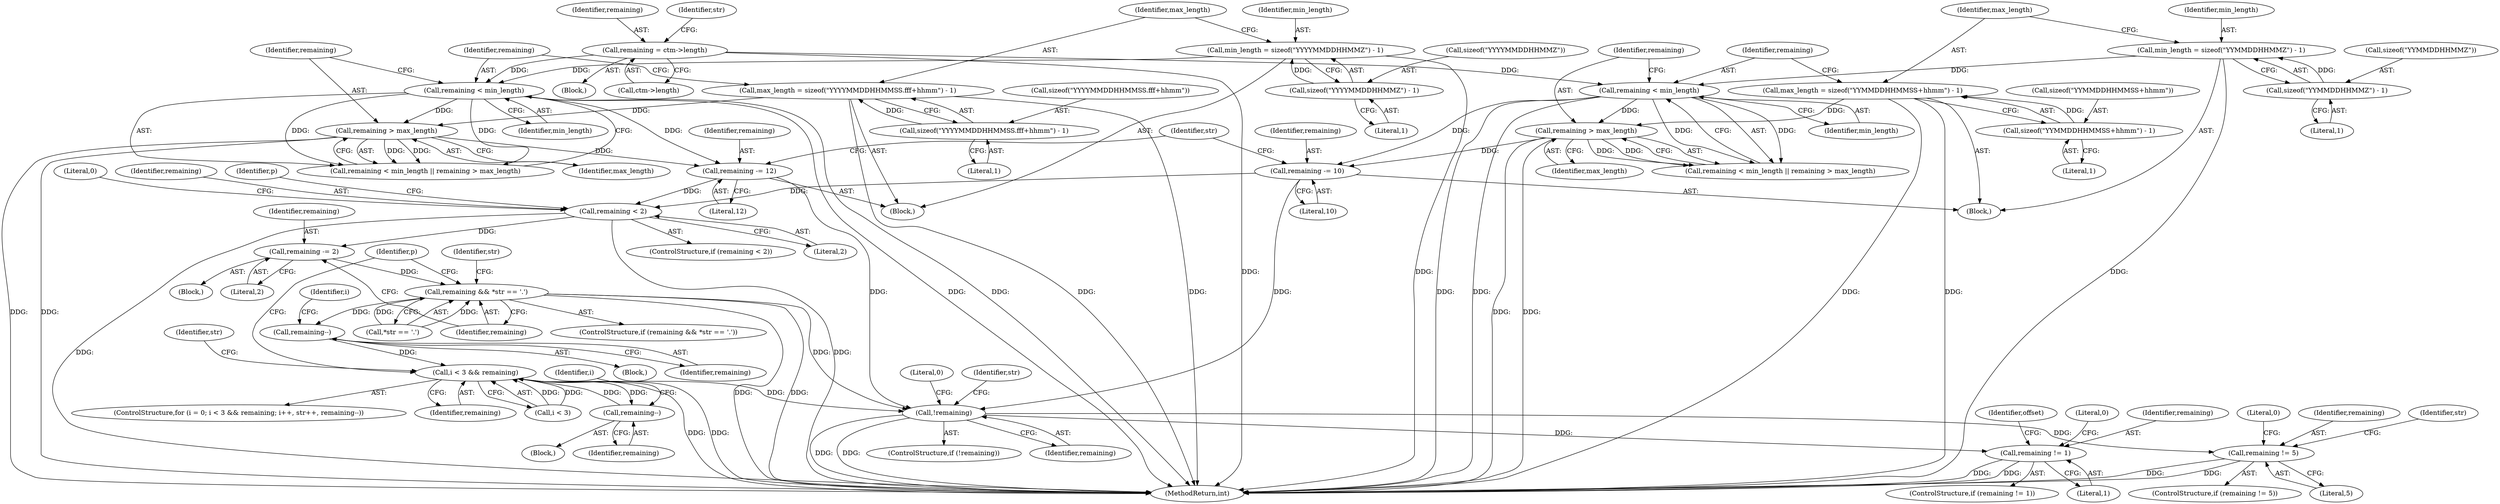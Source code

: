 digraph "0_openssl_f48b83b4fb7d6689584cf25f61ca63a4891f5b11@API" {
"1000269" [label="(Call,remaining -= 2)"];
"1000250" [label="(Call,remaining < 2)"];
"1000218" [label="(Call,remaining -= 12)"];
"1000200" [label="(Call,remaining < min_length)"];
"1000126" [label="(Call,remaining = ctm->length)"];
"1000185" [label="(Call,min_length = sizeof(\"YYYYMMDDHHMMZ\") - 1)"];
"1000187" [label="(Call,sizeof(\"YYYYMMDDHHMMZ\") - 1)"];
"1000203" [label="(Call,remaining > max_length)"];
"1000192" [label="(Call,max_length = sizeof(\"YYYYMMDDHHMMSS.fff+hhmm\") - 1)"];
"1000194" [label="(Call,sizeof(\"YYYYMMDDHHMMSS.fff+hhmm\") - 1)"];
"1000179" [label="(Call,remaining -= 10)"];
"1000161" [label="(Call,remaining < min_length)"];
"1000146" [label="(Call,min_length = sizeof(\"YYMMDDHHMMZ\") - 1)"];
"1000148" [label="(Call,sizeof(\"YYMMDDHHMMZ\") - 1)"];
"1000164" [label="(Call,remaining > max_length)"];
"1000153" [label="(Call,max_length = sizeof(\"YYMMDDHHMMSS+hhmm\") - 1)"];
"1000155" [label="(Call,sizeof(\"YYMMDDHHMMSS+hhmm\") - 1)"];
"1000273" [label="(Call,remaining && *str == '.')"];
"1000282" [label="(Call,remaining--)"];
"1000288" [label="(Call,i < 3 && remaining)"];
"1000299" [label="(Call,remaining--)"];
"1000324" [label="(Call,!remaining)"];
"1000335" [label="(Call,remaining != 1)"];
"1000358" [label="(Call,remaining != 5)"];
"1000325" [label="(Identifier,remaining)"];
"1000362" [label="(Literal,0)"];
"1000148" [label="(Call,sizeof(\"YYMMDDHHMMZ\") - 1)"];
"1000179" [label="(Call,remaining -= 10)"];
"1000273" [label="(Call,remaining && *str == '.')"];
"1000193" [label="(Identifier,max_length)"];
"1000165" [label="(Identifier,remaining)"];
"1000272" [label="(ControlStructure,if (remaining && *str == '.'))"];
"1000275" [label="(Call,*str == '.')"];
"1000341" [label="(Identifier,offset)"];
"1000339" [label="(Literal,0)"];
"1000147" [label="(Identifier,min_length)"];
"1000185" [label="(Call,min_length = sizeof(\"YYYYMMDDHHMMZ\") - 1)"];
"1000194" [label="(Call,sizeof(\"YYYYMMDDHHMMSS.fff+hhmm\") - 1)"];
"1000218" [label="(Call,remaining -= 12)"];
"1000190" [label="(Literal,1)"];
"1000162" [label="(Identifier,remaining)"];
"1000126" [label="(Call,remaining = ctm->length)"];
"1000360" [label="(Literal,5)"];
"1000570" [label="(MethodReturn,int)"];
"1000284" [label="(ControlStructure,for (i = 0; i < 3 && remaining; i++, str++, remaining--))"];
"1000160" [label="(Call,remaining < min_length || remaining > max_length)"];
"1000204" [label="(Identifier,remaining)"];
"1000161" [label="(Call,remaining < min_length)"];
"1000127" [label="(Identifier,remaining)"];
"1000181" [label="(Literal,10)"];
"1000296" [label="(Block,)"];
"1000225" [label="(Identifier,str)"];
"1000281" [label="(Identifier,str)"];
"1000195" [label="(Call,sizeof(\"YYYYMMDDHHMMSS.fff+hhmm\"))"];
"1000164" [label="(Call,remaining > max_length)"];
"1000282" [label="(Call,remaining--)"];
"1000156" [label="(Call,sizeof(\"YYMMDDHHMMSS+hhmm\"))"];
"1000359" [label="(Identifier,remaining)"];
"1000203" [label="(Call,remaining > max_length)"];
"1000334" [label="(ControlStructure,if (remaining != 1))"];
"1000192" [label="(Call,max_length = sizeof(\"YYYYMMDDHHMMSS.fff+hhmm\") - 1)"];
"1000251" [label="(Identifier,remaining)"];
"1000205" [label="(Identifier,max_length)"];
"1000158" [label="(Literal,1)"];
"1000202" [label="(Identifier,min_length)"];
"1000153" [label="(Call,max_length = sizeof(\"YYMMDDHHMMSS+hhmm\") - 1)"];
"1000155" [label="(Call,sizeof(\"YYMMDDHHMMSS+hhmm\") - 1)"];
"1000149" [label="(Call,sizeof(\"YYMMDDHHMMZ\"))"];
"1000249" [label="(ControlStructure,if (remaining < 2))"];
"1000154" [label="(Identifier,max_length)"];
"1000288" [label="(Call,i < 3 && remaining)"];
"1000258" [label="(Identifier,p)"];
"1000270" [label="(Identifier,remaining)"];
"1000180" [label="(Identifier,remaining)"];
"1000201" [label="(Identifier,remaining)"];
"1000146" [label="(Call,min_length = sizeof(\"YYMMDDHHMMZ\") - 1)"];
"1000151" [label="(Literal,1)"];
"1000113" [label="(Block,)"];
"1000219" [label="(Identifier,remaining)"];
"1000290" [label="(Identifier,i)"];
"1000283" [label="(Identifier,remaining)"];
"1000252" [label="(Literal,2)"];
"1000316" [label="(Identifier,p)"];
"1000248" [label="(Block,)"];
"1000163" [label="(Identifier,min_length)"];
"1000327" [label="(Literal,0)"];
"1000336" [label="(Identifier,remaining)"];
"1000337" [label="(Literal,1)"];
"1000183" [label="(Block,)"];
"1000299" [label="(Call,remaining--)"];
"1000300" [label="(Identifier,remaining)"];
"1000323" [label="(ControlStructure,if (!remaining))"];
"1000128" [label="(Call,ctm->length)"];
"1000271" [label="(Literal,2)"];
"1000186" [label="(Identifier,min_length)"];
"1000166" [label="(Identifier,max_length)"];
"1000286" [label="(Identifier,i)"];
"1000292" [label="(Identifier,remaining)"];
"1000279" [label="(Block,)"];
"1000274" [label="(Identifier,remaining)"];
"1000367" [label="(Identifier,str)"];
"1000132" [label="(Identifier,str)"];
"1000358" [label="(Call,remaining != 5)"];
"1000199" [label="(Call,remaining < min_length || remaining > max_length)"];
"1000289" [label="(Call,i < 3)"];
"1000144" [label="(Block,)"];
"1000306" [label="(Identifier,str)"];
"1000357" [label="(ControlStructure,if (remaining != 5))"];
"1000188" [label="(Call,sizeof(\"YYYYMMDDHHMMZ\"))"];
"1000187" [label="(Call,sizeof(\"YYYYMMDDHHMMZ\") - 1)"];
"1000220" [label="(Literal,12)"];
"1000200" [label="(Call,remaining < min_length)"];
"1000331" [label="(Identifier,str)"];
"1000197" [label="(Literal,1)"];
"1000250" [label="(Call,remaining < 2)"];
"1000269" [label="(Call,remaining -= 2)"];
"1000254" [label="(Literal,0)"];
"1000324" [label="(Call,!remaining)"];
"1000335" [label="(Call,remaining != 1)"];
"1000269" -> "1000248"  [label="AST: "];
"1000269" -> "1000271"  [label="CFG: "];
"1000270" -> "1000269"  [label="AST: "];
"1000271" -> "1000269"  [label="AST: "];
"1000274" -> "1000269"  [label="CFG: "];
"1000250" -> "1000269"  [label="DDG: "];
"1000269" -> "1000273"  [label="DDG: "];
"1000250" -> "1000249"  [label="AST: "];
"1000250" -> "1000252"  [label="CFG: "];
"1000251" -> "1000250"  [label="AST: "];
"1000252" -> "1000250"  [label="AST: "];
"1000254" -> "1000250"  [label="CFG: "];
"1000258" -> "1000250"  [label="CFG: "];
"1000250" -> "1000570"  [label="DDG: "];
"1000250" -> "1000570"  [label="DDG: "];
"1000218" -> "1000250"  [label="DDG: "];
"1000179" -> "1000250"  [label="DDG: "];
"1000218" -> "1000183"  [label="AST: "];
"1000218" -> "1000220"  [label="CFG: "];
"1000219" -> "1000218"  [label="AST: "];
"1000220" -> "1000218"  [label="AST: "];
"1000225" -> "1000218"  [label="CFG: "];
"1000200" -> "1000218"  [label="DDG: "];
"1000203" -> "1000218"  [label="DDG: "];
"1000218" -> "1000324"  [label="DDG: "];
"1000200" -> "1000199"  [label="AST: "];
"1000200" -> "1000202"  [label="CFG: "];
"1000201" -> "1000200"  [label="AST: "];
"1000202" -> "1000200"  [label="AST: "];
"1000204" -> "1000200"  [label="CFG: "];
"1000199" -> "1000200"  [label="CFG: "];
"1000200" -> "1000570"  [label="DDG: "];
"1000200" -> "1000570"  [label="DDG: "];
"1000200" -> "1000199"  [label="DDG: "];
"1000200" -> "1000199"  [label="DDG: "];
"1000126" -> "1000200"  [label="DDG: "];
"1000185" -> "1000200"  [label="DDG: "];
"1000200" -> "1000203"  [label="DDG: "];
"1000126" -> "1000113"  [label="AST: "];
"1000126" -> "1000128"  [label="CFG: "];
"1000127" -> "1000126"  [label="AST: "];
"1000128" -> "1000126"  [label="AST: "];
"1000132" -> "1000126"  [label="CFG: "];
"1000126" -> "1000570"  [label="DDG: "];
"1000126" -> "1000161"  [label="DDG: "];
"1000185" -> "1000183"  [label="AST: "];
"1000185" -> "1000187"  [label="CFG: "];
"1000186" -> "1000185"  [label="AST: "];
"1000187" -> "1000185"  [label="AST: "];
"1000193" -> "1000185"  [label="CFG: "];
"1000185" -> "1000570"  [label="DDG: "];
"1000187" -> "1000185"  [label="DDG: "];
"1000187" -> "1000190"  [label="CFG: "];
"1000188" -> "1000187"  [label="AST: "];
"1000190" -> "1000187"  [label="AST: "];
"1000203" -> "1000199"  [label="AST: "];
"1000203" -> "1000205"  [label="CFG: "];
"1000204" -> "1000203"  [label="AST: "];
"1000205" -> "1000203"  [label="AST: "];
"1000199" -> "1000203"  [label="CFG: "];
"1000203" -> "1000570"  [label="DDG: "];
"1000203" -> "1000570"  [label="DDG: "];
"1000203" -> "1000199"  [label="DDG: "];
"1000203" -> "1000199"  [label="DDG: "];
"1000192" -> "1000203"  [label="DDG: "];
"1000192" -> "1000183"  [label="AST: "];
"1000192" -> "1000194"  [label="CFG: "];
"1000193" -> "1000192"  [label="AST: "];
"1000194" -> "1000192"  [label="AST: "];
"1000201" -> "1000192"  [label="CFG: "];
"1000192" -> "1000570"  [label="DDG: "];
"1000192" -> "1000570"  [label="DDG: "];
"1000194" -> "1000192"  [label="DDG: "];
"1000194" -> "1000197"  [label="CFG: "];
"1000195" -> "1000194"  [label="AST: "];
"1000197" -> "1000194"  [label="AST: "];
"1000179" -> "1000144"  [label="AST: "];
"1000179" -> "1000181"  [label="CFG: "];
"1000180" -> "1000179"  [label="AST: "];
"1000181" -> "1000179"  [label="AST: "];
"1000225" -> "1000179"  [label="CFG: "];
"1000161" -> "1000179"  [label="DDG: "];
"1000164" -> "1000179"  [label="DDG: "];
"1000179" -> "1000324"  [label="DDG: "];
"1000161" -> "1000160"  [label="AST: "];
"1000161" -> "1000163"  [label="CFG: "];
"1000162" -> "1000161"  [label="AST: "];
"1000163" -> "1000161"  [label="AST: "];
"1000165" -> "1000161"  [label="CFG: "];
"1000160" -> "1000161"  [label="CFG: "];
"1000161" -> "1000570"  [label="DDG: "];
"1000161" -> "1000570"  [label="DDG: "];
"1000161" -> "1000160"  [label="DDG: "];
"1000161" -> "1000160"  [label="DDG: "];
"1000146" -> "1000161"  [label="DDG: "];
"1000161" -> "1000164"  [label="DDG: "];
"1000146" -> "1000144"  [label="AST: "];
"1000146" -> "1000148"  [label="CFG: "];
"1000147" -> "1000146"  [label="AST: "];
"1000148" -> "1000146"  [label="AST: "];
"1000154" -> "1000146"  [label="CFG: "];
"1000146" -> "1000570"  [label="DDG: "];
"1000148" -> "1000146"  [label="DDG: "];
"1000148" -> "1000151"  [label="CFG: "];
"1000149" -> "1000148"  [label="AST: "];
"1000151" -> "1000148"  [label="AST: "];
"1000164" -> "1000160"  [label="AST: "];
"1000164" -> "1000166"  [label="CFG: "];
"1000165" -> "1000164"  [label="AST: "];
"1000166" -> "1000164"  [label="AST: "];
"1000160" -> "1000164"  [label="CFG: "];
"1000164" -> "1000570"  [label="DDG: "];
"1000164" -> "1000570"  [label="DDG: "];
"1000164" -> "1000160"  [label="DDG: "];
"1000164" -> "1000160"  [label="DDG: "];
"1000153" -> "1000164"  [label="DDG: "];
"1000153" -> "1000144"  [label="AST: "];
"1000153" -> "1000155"  [label="CFG: "];
"1000154" -> "1000153"  [label="AST: "];
"1000155" -> "1000153"  [label="AST: "];
"1000162" -> "1000153"  [label="CFG: "];
"1000153" -> "1000570"  [label="DDG: "];
"1000153" -> "1000570"  [label="DDG: "];
"1000155" -> "1000153"  [label="DDG: "];
"1000155" -> "1000158"  [label="CFG: "];
"1000156" -> "1000155"  [label="AST: "];
"1000158" -> "1000155"  [label="AST: "];
"1000273" -> "1000272"  [label="AST: "];
"1000273" -> "1000274"  [label="CFG: "];
"1000273" -> "1000275"  [label="CFG: "];
"1000274" -> "1000273"  [label="AST: "];
"1000275" -> "1000273"  [label="AST: "];
"1000281" -> "1000273"  [label="CFG: "];
"1000316" -> "1000273"  [label="CFG: "];
"1000273" -> "1000570"  [label="DDG: "];
"1000273" -> "1000570"  [label="DDG: "];
"1000275" -> "1000273"  [label="DDG: "];
"1000275" -> "1000273"  [label="DDG: "];
"1000273" -> "1000282"  [label="DDG: "];
"1000273" -> "1000324"  [label="DDG: "];
"1000282" -> "1000279"  [label="AST: "];
"1000282" -> "1000283"  [label="CFG: "];
"1000283" -> "1000282"  [label="AST: "];
"1000286" -> "1000282"  [label="CFG: "];
"1000282" -> "1000288"  [label="DDG: "];
"1000288" -> "1000284"  [label="AST: "];
"1000288" -> "1000289"  [label="CFG: "];
"1000288" -> "1000292"  [label="CFG: "];
"1000289" -> "1000288"  [label="AST: "];
"1000292" -> "1000288"  [label="AST: "];
"1000306" -> "1000288"  [label="CFG: "];
"1000316" -> "1000288"  [label="CFG: "];
"1000288" -> "1000570"  [label="DDG: "];
"1000288" -> "1000570"  [label="DDG: "];
"1000289" -> "1000288"  [label="DDG: "];
"1000289" -> "1000288"  [label="DDG: "];
"1000299" -> "1000288"  [label="DDG: "];
"1000288" -> "1000299"  [label="DDG: "];
"1000288" -> "1000324"  [label="DDG: "];
"1000299" -> "1000296"  [label="AST: "];
"1000299" -> "1000300"  [label="CFG: "];
"1000300" -> "1000299"  [label="AST: "];
"1000290" -> "1000299"  [label="CFG: "];
"1000324" -> "1000323"  [label="AST: "];
"1000324" -> "1000325"  [label="CFG: "];
"1000325" -> "1000324"  [label="AST: "];
"1000327" -> "1000324"  [label="CFG: "];
"1000331" -> "1000324"  [label="CFG: "];
"1000324" -> "1000570"  [label="DDG: "];
"1000324" -> "1000570"  [label="DDG: "];
"1000324" -> "1000335"  [label="DDG: "];
"1000324" -> "1000358"  [label="DDG: "];
"1000335" -> "1000334"  [label="AST: "];
"1000335" -> "1000337"  [label="CFG: "];
"1000336" -> "1000335"  [label="AST: "];
"1000337" -> "1000335"  [label="AST: "];
"1000339" -> "1000335"  [label="CFG: "];
"1000341" -> "1000335"  [label="CFG: "];
"1000335" -> "1000570"  [label="DDG: "];
"1000335" -> "1000570"  [label="DDG: "];
"1000358" -> "1000357"  [label="AST: "];
"1000358" -> "1000360"  [label="CFG: "];
"1000359" -> "1000358"  [label="AST: "];
"1000360" -> "1000358"  [label="AST: "];
"1000362" -> "1000358"  [label="CFG: "];
"1000367" -> "1000358"  [label="CFG: "];
"1000358" -> "1000570"  [label="DDG: "];
"1000358" -> "1000570"  [label="DDG: "];
}
